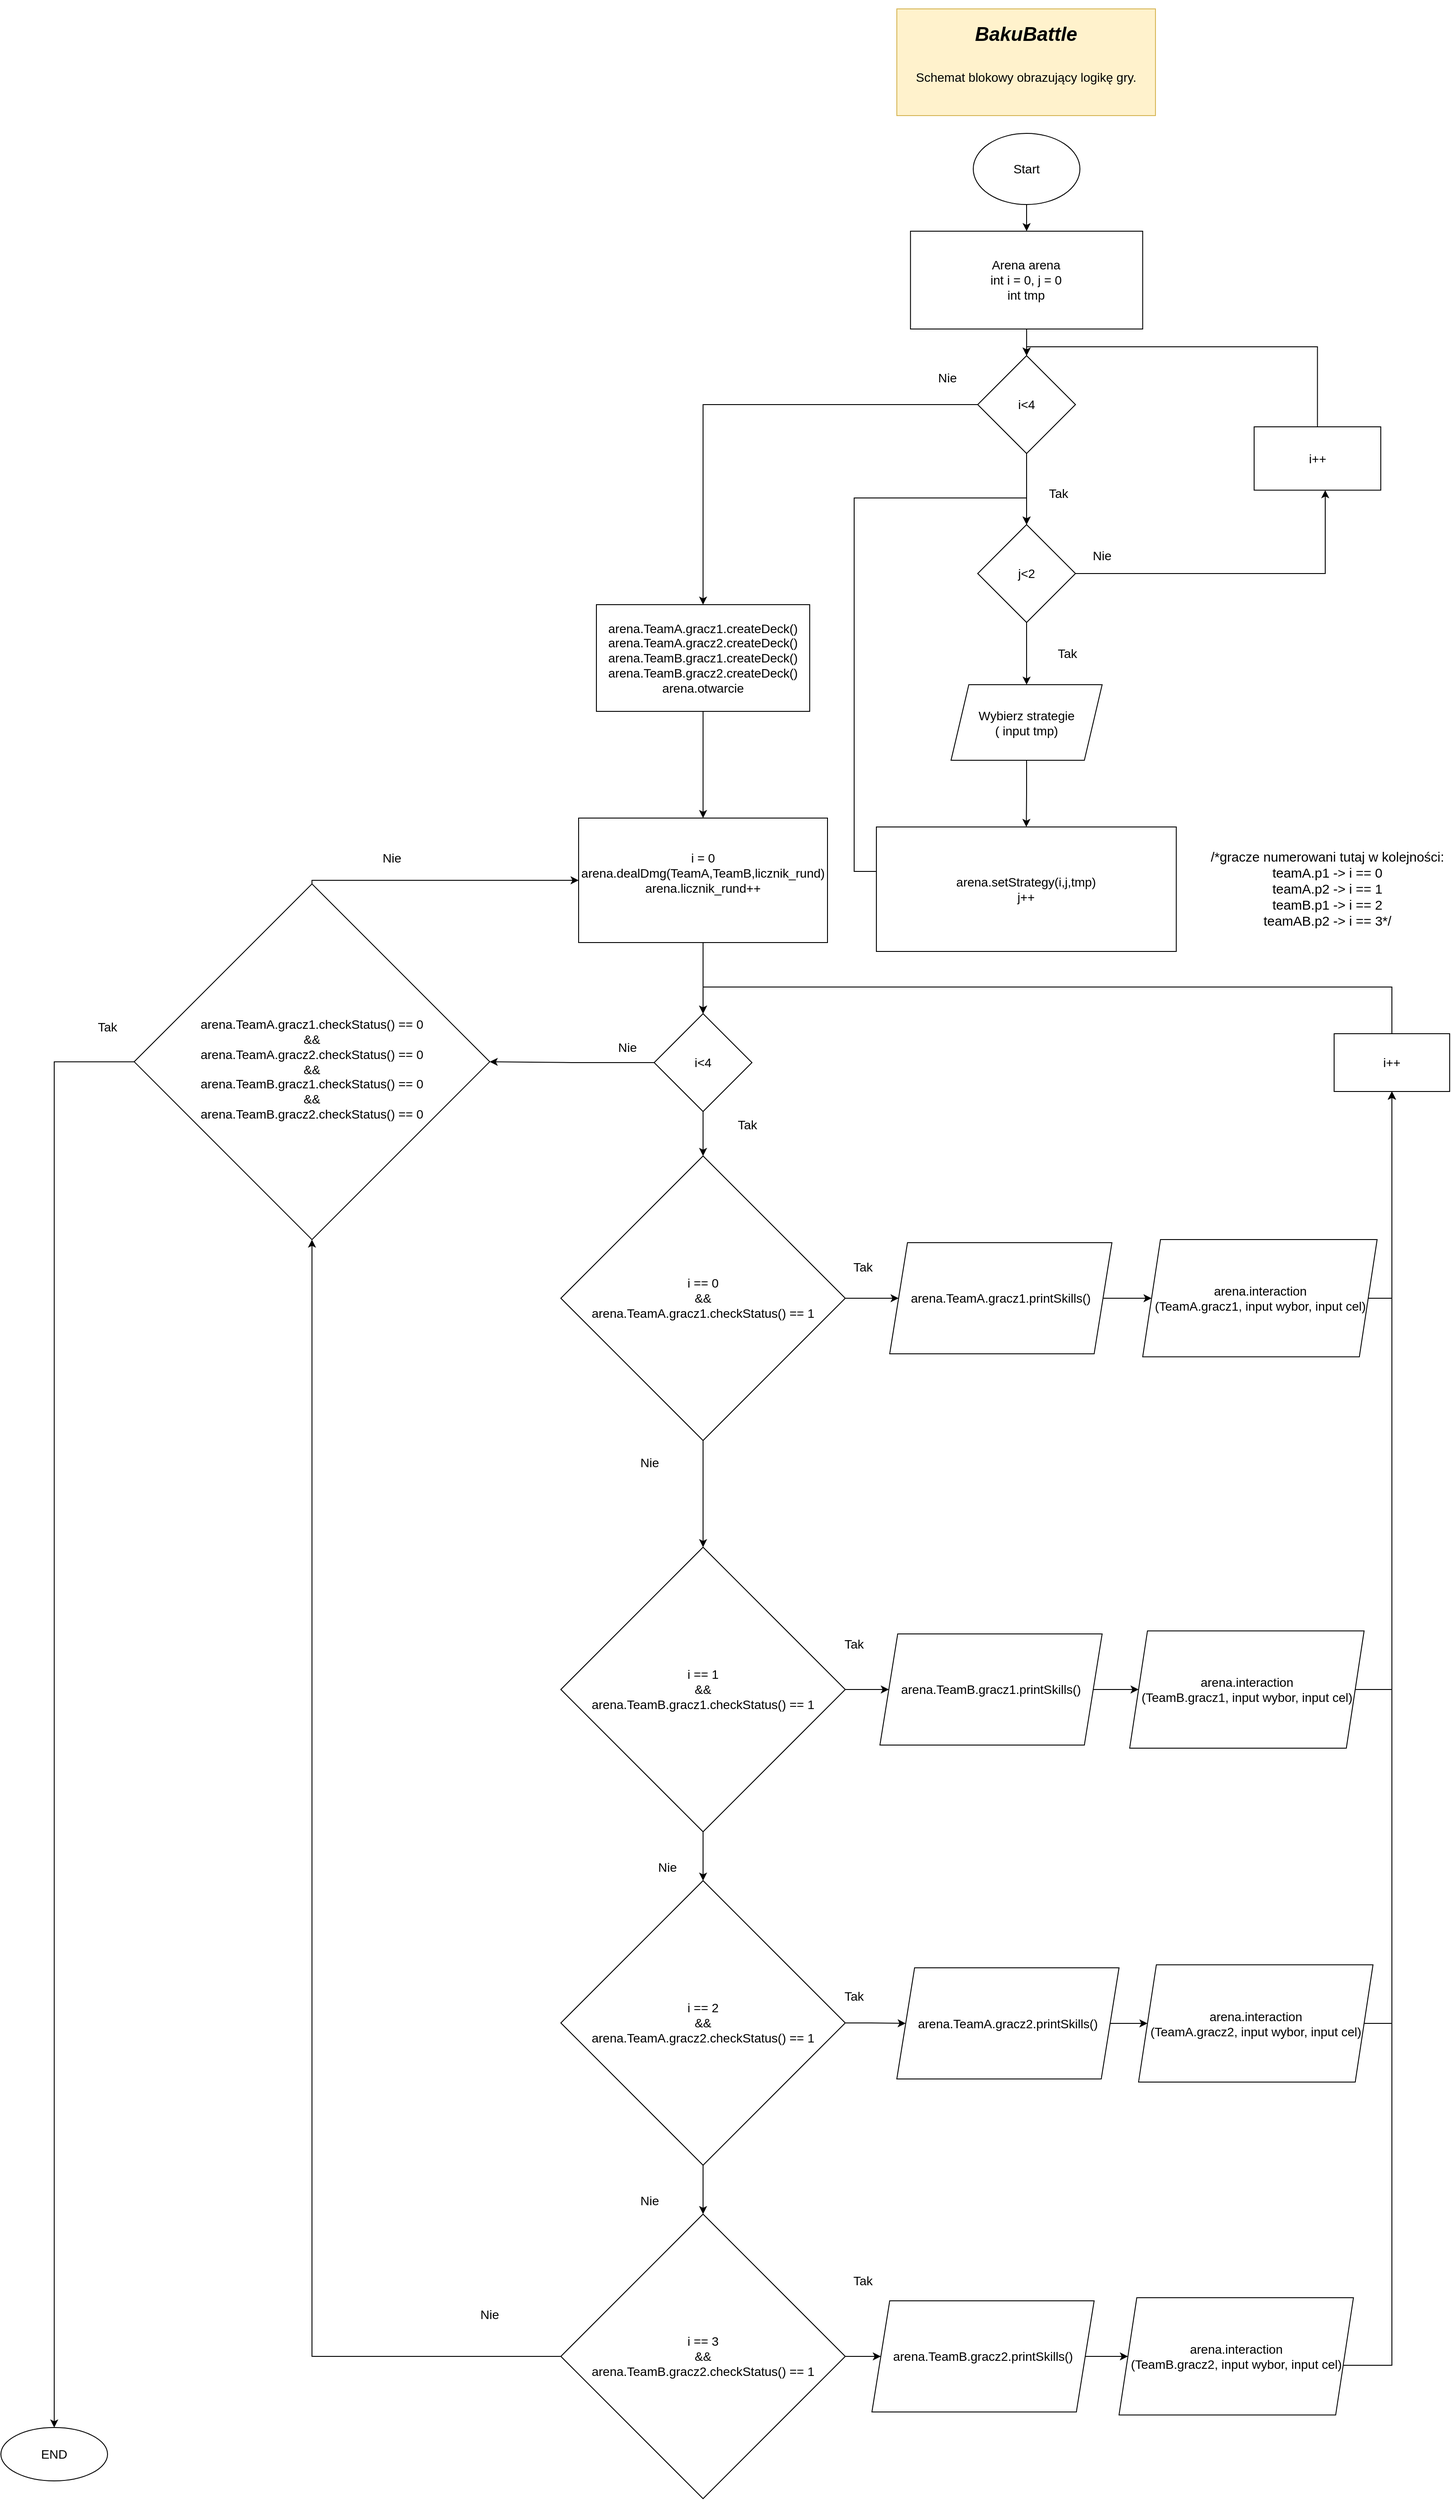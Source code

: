 <mxfile version="18.0.2" type="device"><diagram id="0QiveO55GfnsLd9dY5ch" name="Page-1"><mxGraphModel dx="3671" dy="1474" grid="1" gridSize="10" guides="1" tooltips="1" connect="1" arrows="1" fold="1" page="1" pageScale="1" pageWidth="827" pageHeight="1169" math="0" shadow="0"><root><mxCell id="0"/><mxCell id="1" parent="0"/><mxCell id="ir9lhceWP0cta_KCnr7L-1" value="&lt;br&gt;&lt;div&gt;&lt;i&gt;BakuBattle&lt;/i&gt;&lt;/div&gt;&lt;div&gt;&lt;br&gt;&lt;/div&gt;&lt;div style=&quot;font-size: 14px&quot; align=&quot;left&quot;&gt;&lt;span style=&quot;font-weight: normal&quot;&gt;Schemat blokowy obrazujący logikę gry.&lt;/span&gt;&lt;br&gt;&lt;/div&gt;" style="text;html=1;strokeColor=#d6b656;fillColor=#fff2cc;spacing=5;spacingTop=-20;whiteSpace=wrap;overflow=hidden;rounded=0;fontFamily=Helvetica;align=center;fontStyle=1;fontSize=22;" parent="1" vertex="1"><mxGeometry x="268" y="10" width="291" height="120" as="geometry"/></mxCell><mxCell id="ir9lhceWP0cta_KCnr7L-17" style="edgeStyle=orthogonalEdgeStyle;rounded=0;orthogonalLoop=1;jettySize=auto;html=1;fontFamily=Helvetica;fontSize=14;" parent="1" source="ir9lhceWP0cta_KCnr7L-2" target="ir9lhceWP0cta_KCnr7L-7" edge="1"><mxGeometry relative="1" as="geometry"/></mxCell><mxCell id="ir9lhceWP0cta_KCnr7L-2" value="&lt;div&gt;Arena arena&lt;/div&gt;&lt;div&gt;int i = 0, j = 0&lt;br&gt;&lt;/div&gt;&lt;div&gt;int tmp&lt;br&gt;&lt;/div&gt;" style="rounded=0;whiteSpace=wrap;html=1;fontFamily=Helvetica;fontSize=14;" parent="1" vertex="1"><mxGeometry x="283.38" y="260" width="261.25" height="110" as="geometry"/></mxCell><mxCell id="ir9lhceWP0cta_KCnr7L-4" style="edgeStyle=orthogonalEdgeStyle;rounded=0;orthogonalLoop=1;jettySize=auto;html=1;fontFamily=Helvetica;fontSize=14;" parent="1" source="ir9lhceWP0cta_KCnr7L-3" target="ir9lhceWP0cta_KCnr7L-2" edge="1"><mxGeometry relative="1" as="geometry"/></mxCell><mxCell id="ir9lhceWP0cta_KCnr7L-3" value="Start" style="ellipse;whiteSpace=wrap;html=1;fontFamily=Helvetica;fontSize=14;" parent="1" vertex="1"><mxGeometry x="354" y="150" width="120" height="80" as="geometry"/></mxCell><mxCell id="h6sAbcZNHUzq526bKdLD-6" value="" style="edgeStyle=orthogonalEdgeStyle;rounded=0;orthogonalLoop=1;jettySize=auto;html=1;" parent="1" source="ir9lhceWP0cta_KCnr7L-5" target="h6sAbcZNHUzq526bKdLD-5" edge="1"><mxGeometry relative="1" as="geometry"/></mxCell><mxCell id="ir9lhceWP0cta_KCnr7L-5" value="&lt;div&gt;Wybierz strategie&lt;br&gt;&lt;/div&gt;&lt;div&gt;( input tmp)&lt;br&gt;&lt;/div&gt;" style="shape=parallelogram;perimeter=parallelogramPerimeter;whiteSpace=wrap;html=1;fixedSize=1;fontFamily=Helvetica;fontSize=14;" parent="1" vertex="1"><mxGeometry x="329" y="770" width="170" height="85" as="geometry"/></mxCell><mxCell id="ir9lhceWP0cta_KCnr7L-20" style="edgeStyle=orthogonalEdgeStyle;rounded=0;orthogonalLoop=1;jettySize=auto;html=1;fontFamily=Helvetica;fontSize=14;" parent="1" source="ir9lhceWP0cta_KCnr7L-7" target="ir9lhceWP0cta_KCnr7L-19" edge="1"><mxGeometry relative="1" as="geometry"/></mxCell><mxCell id="h6sAbcZNHUzq526bKdLD-2" value="" style="edgeStyle=orthogonalEdgeStyle;rounded=0;orthogonalLoop=1;jettySize=auto;html=1;" parent="1" source="ir9lhceWP0cta_KCnr7L-7" target="h6sAbcZNHUzq526bKdLD-1" edge="1"><mxGeometry relative="1" as="geometry"/></mxCell><mxCell id="ir9lhceWP0cta_KCnr7L-7" value="i&amp;lt;4" style="rhombus;whiteSpace=wrap;html=1;fontFamily=Helvetica;fontSize=14;" parent="1" vertex="1"><mxGeometry x="359" y="400" width="110" height="110" as="geometry"/></mxCell><mxCell id="h6sAbcZNHUzq526bKdLD-11" style="edgeStyle=orthogonalEdgeStyle;rounded=0;orthogonalLoop=1;jettySize=auto;html=1;" parent="1" source="ir9lhceWP0cta_KCnr7L-9" target="ir9lhceWP0cta_KCnr7L-7" edge="1"><mxGeometry relative="1" as="geometry"><Array as="points"><mxPoint x="741" y="390"/><mxPoint x="414" y="390"/></Array></mxGeometry></mxCell><mxCell id="ir9lhceWP0cta_KCnr7L-9" value="i++" style="whiteSpace=wrap;html=1;fontSize=14;" parent="1" vertex="1"><mxGeometry x="670" y="480" width="142.5" height="71.25" as="geometry"/></mxCell><mxCell id="ir9lhceWP0cta_KCnr7L-11" value="Tak" style="text;html=1;strokeColor=none;fillColor=none;align=center;verticalAlign=middle;whiteSpace=wrap;rounded=0;fontFamily=Helvetica;fontSize=14;" parent="1" vertex="1"><mxGeometry x="420" y="540" width="60" height="30" as="geometry"/></mxCell><mxCell id="h6sAbcZNHUzq526bKdLD-25" style="edgeStyle=orthogonalEdgeStyle;rounded=0;orthogonalLoop=1;jettySize=auto;html=1;fontSize=14;" parent="1" source="ir9lhceWP0cta_KCnr7L-19" target="h6sAbcZNHUzq526bKdLD-24" edge="1"><mxGeometry relative="1" as="geometry"/></mxCell><mxCell id="ir9lhceWP0cta_KCnr7L-19" value="arena.TeamA.gracz1.createDeck()&lt;div&gt;arena.TeamA.gracz2.createDeck()&lt;/div&gt;&lt;div&gt;arena.TeamB.gracz1.createDeck()&lt;/div&gt;&lt;div&gt;arena.TeamB.gracz2.createDeck()&lt;/div&gt;&lt;div&gt;arena.otwarcie&lt;br&gt;&lt;/div&gt;" style="rounded=0;whiteSpace=wrap;html=1;fontFamily=Helvetica;fontSize=14;" parent="1" vertex="1"><mxGeometry x="-70" y="680" width="240" height="120" as="geometry"/></mxCell><mxCell id="ir9lhceWP0cta_KCnr7L-21" value="Nie" style="text;html=1;strokeColor=none;fillColor=none;align=center;verticalAlign=middle;whiteSpace=wrap;rounded=0;fontFamily=Helvetica;fontSize=14;" parent="1" vertex="1"><mxGeometry x="260" y="410" width="130" height="30" as="geometry"/></mxCell><mxCell id="h6sAbcZNHUzq526bKdLD-3" style="edgeStyle=orthogonalEdgeStyle;rounded=0;orthogonalLoop=1;jettySize=auto;html=1;" parent="1" source="h6sAbcZNHUzq526bKdLD-1" target="ir9lhceWP0cta_KCnr7L-5" edge="1"><mxGeometry relative="1" as="geometry"/></mxCell><mxCell id="h6sAbcZNHUzq526bKdLD-8" style="edgeStyle=orthogonalEdgeStyle;rounded=0;orthogonalLoop=1;jettySize=auto;html=1;" parent="1" source="h6sAbcZNHUzq526bKdLD-1" target="ir9lhceWP0cta_KCnr7L-9" edge="1"><mxGeometry relative="1" as="geometry"><Array as="points"><mxPoint x="750" y="645"/></Array></mxGeometry></mxCell><mxCell id="h6sAbcZNHUzq526bKdLD-1" value="j&amp;lt;2" style="rhombus;whiteSpace=wrap;html=1;fontFamily=Helvetica;fontSize=14;" parent="1" vertex="1"><mxGeometry x="359" y="590" width="110" height="110" as="geometry"/></mxCell><mxCell id="h6sAbcZNHUzq526bKdLD-4" value="Tak" style="text;html=1;strokeColor=none;fillColor=none;align=center;verticalAlign=middle;whiteSpace=wrap;rounded=0;fontFamily=Helvetica;fontSize=14;" parent="1" vertex="1"><mxGeometry x="430" y="720" width="60" height="30" as="geometry"/></mxCell><mxCell id="h6sAbcZNHUzq526bKdLD-7" style="edgeStyle=orthogonalEdgeStyle;rounded=0;orthogonalLoop=1;jettySize=auto;html=1;" parent="1" source="h6sAbcZNHUzq526bKdLD-5" target="h6sAbcZNHUzq526bKdLD-1" edge="1"><mxGeometry relative="1" as="geometry"><Array as="points"><mxPoint x="220" y="980"/><mxPoint x="220" y="560"/><mxPoint x="414" y="560"/></Array></mxGeometry></mxCell><mxCell id="h6sAbcZNHUzq526bKdLD-5" value="&lt;div&gt;arena.setStrategy(i,j,tmp)&lt;/div&gt;&lt;div&gt;j++&lt;br&gt;&lt;/div&gt;" style="whiteSpace=wrap;html=1;fontSize=14;" parent="1" vertex="1"><mxGeometry x="245" y="930" width="337.4" height="140" as="geometry"/></mxCell><mxCell id="h6sAbcZNHUzq526bKdLD-9" value="Nie" style="text;html=1;strokeColor=none;fillColor=none;align=center;verticalAlign=middle;whiteSpace=wrap;rounded=0;fontFamily=Helvetica;fontSize=14;" parent="1" vertex="1"><mxGeometry x="469" y="610" width="60" height="30" as="geometry"/></mxCell><mxCell id="h6sAbcZNHUzq526bKdLD-15" value="" style="edgeStyle=orthogonalEdgeStyle;rounded=0;orthogonalLoop=1;jettySize=auto;html=1;" parent="1" source="h6sAbcZNHUzq526bKdLD-12" target="h6sAbcZNHUzq526bKdLD-14" edge="1"><mxGeometry relative="1" as="geometry"/></mxCell><mxCell id="h6sAbcZNHUzq526bKdLD-88" style="edgeStyle=orthogonalEdgeStyle;rounded=0;orthogonalLoop=1;jettySize=auto;html=1;fontSize=14;" parent="1" source="h6sAbcZNHUzq526bKdLD-12" target="h6sAbcZNHUzq526bKdLD-87" edge="1"><mxGeometry relative="1" as="geometry"/></mxCell><mxCell id="h6sAbcZNHUzq526bKdLD-12" value="i&amp;lt;4" style="rhombus;whiteSpace=wrap;html=1;fontFamily=Helvetica;fontSize=14;" parent="1" vertex="1"><mxGeometry x="-5" y="1140" width="110" height="110" as="geometry"/></mxCell><mxCell id="h6sAbcZNHUzq526bKdLD-19" style="edgeStyle=orthogonalEdgeStyle;rounded=0;orthogonalLoop=1;jettySize=auto;html=1;fontSize=14;" parent="1" source="h6sAbcZNHUzq526bKdLD-14" target="h6sAbcZNHUzq526bKdLD-18" edge="1"><mxGeometry relative="1" as="geometry"><mxPoint x="180" y="1435" as="targetPoint"/></mxGeometry></mxCell><mxCell id="h6sAbcZNHUzq526bKdLD-72" style="edgeStyle=orthogonalEdgeStyle;rounded=0;orthogonalLoop=1;jettySize=auto;html=1;fontSize=14;" parent="1" source="h6sAbcZNHUzq526bKdLD-14" target="h6sAbcZNHUzq526bKdLD-71" edge="1"><mxGeometry relative="1" as="geometry"/></mxCell><mxCell id="h6sAbcZNHUzq526bKdLD-14" value="&lt;div&gt;i == 0&lt;/div&gt;&lt;div&gt;&amp;amp;&amp;amp;&lt;/div&gt;&lt;div&gt;&lt;font style=&quot;font-size: 14px;&quot;&gt;arena.TeamA.gracz1.checkStatus() == 1&lt;br&gt;&lt;/font&gt;&lt;/div&gt;" style="rhombus;whiteSpace=wrap;html=1;fontFamily=Helvetica;fontSize=14;" parent="1" vertex="1"><mxGeometry x="-110" y="1300" width="320" height="320" as="geometry"/></mxCell><mxCell id="h6sAbcZNHUzq526bKdLD-21" value="" style="edgeStyle=orthogonalEdgeStyle;rounded=0;orthogonalLoop=1;jettySize=auto;html=1;fontSize=14;" parent="1" source="h6sAbcZNHUzq526bKdLD-18" target="h6sAbcZNHUzq526bKdLD-20" edge="1"><mxGeometry relative="1" as="geometry"/></mxCell><mxCell id="h6sAbcZNHUzq526bKdLD-18" value="&lt;font style=&quot;font-size: 14px;&quot;&gt;arena.TeamA.gracz1.printSkills()&lt;/font&gt;" style="shape=parallelogram;perimeter=parallelogramPerimeter;whiteSpace=wrap;html=1;fixedSize=1;" parent="1" vertex="1"><mxGeometry x="260" y="1397.5" width="250" height="125" as="geometry"/></mxCell><mxCell id="h6sAbcZNHUzq526bKdLD-23" value="" style="edgeStyle=orthogonalEdgeStyle;rounded=0;orthogonalLoop=1;jettySize=auto;html=1;fontSize=14;" parent="1" source="h6sAbcZNHUzq526bKdLD-20" target="h6sAbcZNHUzq526bKdLD-22" edge="1"><mxGeometry relative="1" as="geometry"><Array as="points"><mxPoint x="825" y="1460"/></Array></mxGeometry></mxCell><mxCell id="h6sAbcZNHUzq526bKdLD-20" value="&lt;div&gt;&lt;font style=&quot;font-size: 14px;&quot;&gt;arena.interaction&lt;/font&gt;&lt;/div&gt;&lt;div&gt;&lt;font style=&quot;font-size: 14px;&quot;&gt;(TeamA.gracz1, input wybor, input cel)&lt;/font&gt;&lt;/div&gt;" style="shape=parallelogram;perimeter=parallelogramPerimeter;whiteSpace=wrap;html=1;fixedSize=1;" parent="1" vertex="1"><mxGeometry x="544.63" y="1394.06" width="263.74" height="131.87" as="geometry"/></mxCell><mxCell id="h6sAbcZNHUzq526bKdLD-27" style="edgeStyle=orthogonalEdgeStyle;rounded=0;orthogonalLoop=1;jettySize=auto;html=1;fontSize=14;" parent="1" source="h6sAbcZNHUzq526bKdLD-22" target="h6sAbcZNHUzq526bKdLD-12" edge="1"><mxGeometry relative="1" as="geometry"><Array as="points"><mxPoint x="825" y="1110"/><mxPoint x="50" y="1110"/></Array></mxGeometry></mxCell><mxCell id="h6sAbcZNHUzq526bKdLD-22" value="i++" style="rounded=0;whiteSpace=wrap;html=1;fontSize=14;" parent="1" vertex="1"><mxGeometry x="760" y="1162.5" width="130" height="65" as="geometry"/></mxCell><mxCell id="h6sAbcZNHUzq526bKdLD-26" style="edgeStyle=orthogonalEdgeStyle;rounded=0;orthogonalLoop=1;jettySize=auto;html=1;fontSize=14;" parent="1" source="h6sAbcZNHUzq526bKdLD-24" target="h6sAbcZNHUzq526bKdLD-12" edge="1"><mxGeometry relative="1" as="geometry"/></mxCell><mxCell id="h6sAbcZNHUzq526bKdLD-24" value="&#xA;&lt;div&gt;i = 0&lt;/div&gt;&lt;div&gt;arena.dealDmg(TeamA,TeamB,licznik_rund)&lt;/div&gt;&lt;div&gt;arena.licznik_rund++&lt;/div&gt;&#xA;&#xA;" style="rounded=0;whiteSpace=wrap;html=1;fontSize=14;" parent="1" vertex="1"><mxGeometry x="-90" y="920" width="280" height="140" as="geometry"/></mxCell><mxCell id="h6sAbcZNHUzq526bKdLD-43" style="edgeStyle=orthogonalEdgeStyle;rounded=0;orthogonalLoop=1;jettySize=auto;html=1;fontSize=14;" parent="1" source="h6sAbcZNHUzq526bKdLD-32" target="h6sAbcZNHUzq526bKdLD-42" edge="1"><mxGeometry relative="1" as="geometry"/></mxCell><mxCell id="h6sAbcZNHUzq526bKdLD-32" value="&lt;font style=&quot;font-size: 14px;&quot;&gt;arena.TeamB.gracz1.printSkills()&lt;/font&gt;" style="shape=parallelogram;perimeter=parallelogramPerimeter;whiteSpace=wrap;html=1;fixedSize=1;" parent="1" vertex="1"><mxGeometry x="249" y="1837.5" width="250" height="125" as="geometry"/></mxCell><mxCell id="h6sAbcZNHUzq526bKdLD-46" style="edgeStyle=orthogonalEdgeStyle;rounded=0;orthogonalLoop=1;jettySize=auto;html=1;fontSize=14;" parent="1" source="h6sAbcZNHUzq526bKdLD-38" target="h6sAbcZNHUzq526bKdLD-45" edge="1"><mxGeometry relative="1" as="geometry"/></mxCell><mxCell id="h6sAbcZNHUzq526bKdLD-38" value="&lt;font style=&quot;font-size: 14px;&quot;&gt;arena.TeamA.gracz2.printSkills()&lt;/font&gt;" style="shape=parallelogram;perimeter=parallelogramPerimeter;whiteSpace=wrap;html=1;fixedSize=1;" parent="1" vertex="1"><mxGeometry x="268" y="2213" width="250" height="125" as="geometry"/></mxCell><mxCell id="h6sAbcZNHUzq526bKdLD-44" style="edgeStyle=orthogonalEdgeStyle;rounded=0;orthogonalLoop=1;jettySize=auto;html=1;fontSize=14;" parent="1" source="h6sAbcZNHUzq526bKdLD-42" target="h6sAbcZNHUzq526bKdLD-22" edge="1"><mxGeometry relative="1" as="geometry"><Array as="points"><mxPoint x="825" y="1900"/></Array></mxGeometry></mxCell><mxCell id="h6sAbcZNHUzq526bKdLD-42" value="&lt;div&gt;&lt;font style=&quot;font-size: 14px;&quot;&gt;arena.interaction&lt;/font&gt;&lt;/div&gt;&lt;div&gt;&lt;font style=&quot;font-size: 14px;&quot;&gt;(TeamB.gracz1, input wybor, input cel)&lt;/font&gt;&lt;/div&gt;" style="shape=parallelogram;perimeter=parallelogramPerimeter;whiteSpace=wrap;html=1;fixedSize=1;" parent="1" vertex="1"><mxGeometry x="530" y="1834.07" width="263.74" height="131.87" as="geometry"/></mxCell><mxCell id="h6sAbcZNHUzq526bKdLD-47" style="edgeStyle=orthogonalEdgeStyle;rounded=0;orthogonalLoop=1;jettySize=auto;html=1;fontSize=14;" parent="1" source="h6sAbcZNHUzq526bKdLD-45" target="h6sAbcZNHUzq526bKdLD-22" edge="1"><mxGeometry relative="1" as="geometry"><Array as="points"><mxPoint x="825" y="2276"/></Array></mxGeometry></mxCell><mxCell id="h6sAbcZNHUzq526bKdLD-45" value="&lt;div&gt;&lt;font style=&quot;font-size: 14px;&quot;&gt;arena.interaction&lt;/font&gt;&lt;/div&gt;&lt;div&gt;&lt;font style=&quot;font-size: 14px;&quot;&gt;(TeamA.gracz2, input wybor, input cel)&lt;/font&gt;&lt;/div&gt;" style="shape=parallelogram;perimeter=parallelogramPerimeter;whiteSpace=wrap;html=1;fixedSize=1;" parent="1" vertex="1"><mxGeometry x="540" y="2209.57" width="263.74" height="131.87" as="geometry"/></mxCell><mxCell id="h6sAbcZNHUzq526bKdLD-53" style="edgeStyle=orthogonalEdgeStyle;rounded=0;orthogonalLoop=1;jettySize=auto;html=1;fontSize=14;" parent="1" source="h6sAbcZNHUzq526bKdLD-50" target="h6sAbcZNHUzq526bKdLD-51" edge="1"><mxGeometry relative="1" as="geometry"/></mxCell><mxCell id="h6sAbcZNHUzq526bKdLD-50" value="&lt;font style=&quot;font-size: 14px;&quot;&gt;arena.TeamB.gracz2.printSkills()&lt;/font&gt;" style="shape=parallelogram;perimeter=parallelogramPerimeter;whiteSpace=wrap;html=1;fixedSize=1;" parent="1" vertex="1"><mxGeometry x="240" y="2587.5" width="250" height="125" as="geometry"/></mxCell><mxCell id="h6sAbcZNHUzq526bKdLD-59" style="edgeStyle=orthogonalEdgeStyle;rounded=0;orthogonalLoop=1;jettySize=auto;html=1;fontSize=14;" parent="1" source="h6sAbcZNHUzq526bKdLD-51" target="h6sAbcZNHUzq526bKdLD-22" edge="1"><mxGeometry relative="1" as="geometry"><Array as="points"><mxPoint x="825" y="2660"/></Array></mxGeometry></mxCell><mxCell id="h6sAbcZNHUzq526bKdLD-51" value="&lt;div&gt;&lt;font style=&quot;font-size: 14px;&quot;&gt;arena.interaction&lt;/font&gt;&lt;/div&gt;&lt;div&gt;&lt;font style=&quot;font-size: 14px;&quot;&gt;(TeamB.gracz2, input wybor, input cel)&lt;/font&gt;&lt;/div&gt;" style="shape=parallelogram;perimeter=parallelogramPerimeter;whiteSpace=wrap;html=1;fixedSize=1;" parent="1" vertex="1"><mxGeometry x="518" y="2584.06" width="263.74" height="131.87" as="geometry"/></mxCell><mxCell id="h6sAbcZNHUzq526bKdLD-57" value="Tak" style="text;html=1;strokeColor=none;fillColor=none;align=center;verticalAlign=middle;whiteSpace=wrap;rounded=0;fontFamily=Helvetica;fontSize=14;" parent="1" vertex="1"><mxGeometry x="70" y="1250" width="60" height="30" as="geometry"/></mxCell><mxCell id="h6sAbcZNHUzq526bKdLD-58" value="Tak" style="text;html=1;strokeColor=none;fillColor=none;align=center;verticalAlign=middle;whiteSpace=wrap;rounded=0;fontFamily=Helvetica;fontSize=14;" parent="1" vertex="1"><mxGeometry x="200" y="1410" width="60" height="30" as="geometry"/></mxCell><mxCell id="h6sAbcZNHUzq526bKdLD-60" value="Tak" style="text;html=1;strokeColor=none;fillColor=none;align=center;verticalAlign=middle;whiteSpace=wrap;rounded=0;fontFamily=Helvetica;fontSize=14;" parent="1" vertex="1"><mxGeometry x="190" y="1834.07" width="60" height="30" as="geometry"/></mxCell><mxCell id="h6sAbcZNHUzq526bKdLD-61" value="Tak" style="text;html=1;strokeColor=none;fillColor=none;align=center;verticalAlign=middle;whiteSpace=wrap;rounded=0;fontFamily=Helvetica;fontSize=14;" parent="1" vertex="1"><mxGeometry x="100" y="1950" width="60" height="30" as="geometry"/></mxCell><mxCell id="h6sAbcZNHUzq526bKdLD-64" value="Nie" style="text;html=1;strokeColor=none;fillColor=none;align=center;verticalAlign=middle;whiteSpace=wrap;rounded=0;fontFamily=Helvetica;fontSize=14;" parent="1" vertex="1"><mxGeometry x="-65" y="1162.5" width="60" height="30" as="geometry"/></mxCell><mxCell id="h6sAbcZNHUzq526bKdLD-65" value="Tak" style="text;html=1;strokeColor=none;fillColor=none;align=center;verticalAlign=middle;whiteSpace=wrap;rounded=0;fontFamily=Helvetica;fontSize=14;" parent="1" vertex="1"><mxGeometry x="190" y="2230" width="60" height="30" as="geometry"/></mxCell><mxCell id="h6sAbcZNHUzq526bKdLD-67" value="Nie" style="text;html=1;strokeColor=none;fillColor=none;align=center;verticalAlign=middle;whiteSpace=wrap;rounded=0;fontFamily=Helvetica;fontSize=14;" parent="1" vertex="1"><mxGeometry x="-220" y="2587.5" width="60" height="30" as="geometry"/></mxCell><mxCell id="h6sAbcZNHUzq526bKdLD-68" value="Nie" style="text;html=1;strokeColor=none;fillColor=none;align=center;verticalAlign=middle;whiteSpace=wrap;rounded=0;fontFamily=Helvetica;fontSize=14;" parent="1" vertex="1"><mxGeometry x="-330" y="950" width="60" height="30" as="geometry"/></mxCell><mxCell id="h6sAbcZNHUzq526bKdLD-69" value="Nie" style="text;html=1;strokeColor=none;fillColor=none;align=center;verticalAlign=middle;whiteSpace=wrap;rounded=0;fontFamily=Helvetica;fontSize=14;" parent="1" vertex="1"><mxGeometry x="-20" y="2085" width="60" height="30" as="geometry"/></mxCell><mxCell id="h6sAbcZNHUzq526bKdLD-70" value="Nie" style="text;html=1;strokeColor=none;fillColor=none;align=center;verticalAlign=middle;whiteSpace=wrap;rounded=0;fontFamily=Helvetica;fontSize=14;" parent="1" vertex="1"><mxGeometry x="-40" y="1630" width="60" height="30" as="geometry"/></mxCell><mxCell id="h6sAbcZNHUzq526bKdLD-73" style="edgeStyle=orthogonalEdgeStyle;rounded=0;orthogonalLoop=1;jettySize=auto;html=1;fontSize=14;" parent="1" source="h6sAbcZNHUzq526bKdLD-71" target="h6sAbcZNHUzq526bKdLD-32" edge="1"><mxGeometry relative="1" as="geometry"/></mxCell><mxCell id="h6sAbcZNHUzq526bKdLD-76" style="edgeStyle=orthogonalEdgeStyle;rounded=0;orthogonalLoop=1;jettySize=auto;html=1;fontSize=14;" parent="1" source="h6sAbcZNHUzq526bKdLD-71" target="h6sAbcZNHUzq526bKdLD-75" edge="1"><mxGeometry relative="1" as="geometry"/></mxCell><mxCell id="h6sAbcZNHUzq526bKdLD-71" value="&lt;div&gt;i == 1&lt;br&gt;&lt;/div&gt;&lt;div&gt;&amp;amp;&amp;amp;&lt;/div&gt;&lt;div&gt;&lt;font style=&quot;font-size: 14px;&quot;&gt;arena.TeamB.gracz1.checkStatus() == 1&lt;br&gt;&lt;/font&gt;&lt;/div&gt;" style="rhombus;whiteSpace=wrap;html=1;fontFamily=Helvetica;fontSize=14;" parent="1" vertex="1"><mxGeometry x="-110" y="1740" width="320" height="320" as="geometry"/></mxCell><mxCell id="h6sAbcZNHUzq526bKdLD-77" style="edgeStyle=orthogonalEdgeStyle;rounded=0;orthogonalLoop=1;jettySize=auto;html=1;fontSize=14;" parent="1" source="h6sAbcZNHUzq526bKdLD-75" target="h6sAbcZNHUzq526bKdLD-38" edge="1"><mxGeometry relative="1" as="geometry"/></mxCell><mxCell id="h6sAbcZNHUzq526bKdLD-79" style="edgeStyle=orthogonalEdgeStyle;rounded=0;orthogonalLoop=1;jettySize=auto;html=1;fontSize=14;" parent="1" source="h6sAbcZNHUzq526bKdLD-75" target="h6sAbcZNHUzq526bKdLD-78" edge="1"><mxGeometry relative="1" as="geometry"/></mxCell><mxCell id="h6sAbcZNHUzq526bKdLD-75" value="&lt;div&gt;i == 2&lt;br&gt;&lt;/div&gt;&lt;div&gt;&amp;amp;&amp;amp;&lt;/div&gt;&lt;div&gt;&lt;font style=&quot;font-size: 14px;&quot;&gt;arena.TeamA.gracz2.checkStatus() == 1&lt;br&gt;&lt;/font&gt;&lt;/div&gt;" style="rhombus;whiteSpace=wrap;html=1;fontFamily=Helvetica;fontSize=14;" parent="1" vertex="1"><mxGeometry x="-110" y="2115" width="320" height="320" as="geometry"/></mxCell><mxCell id="h6sAbcZNHUzq526bKdLD-83" style="edgeStyle=orthogonalEdgeStyle;rounded=0;orthogonalLoop=1;jettySize=auto;html=1;fontSize=14;" parent="1" source="h6sAbcZNHUzq526bKdLD-78" target="h6sAbcZNHUzq526bKdLD-50" edge="1"><mxGeometry relative="1" as="geometry"/></mxCell><mxCell id="h6sAbcZNHUzq526bKdLD-89" style="edgeStyle=orthogonalEdgeStyle;rounded=0;orthogonalLoop=1;jettySize=auto;html=1;fontSize=14;" parent="1" source="h6sAbcZNHUzq526bKdLD-78" target="h6sAbcZNHUzq526bKdLD-87" edge="1"><mxGeometry relative="1" as="geometry"/></mxCell><mxCell id="h6sAbcZNHUzq526bKdLD-78" value="&lt;div&gt;i == 3&lt;br&gt;&lt;/div&gt;&lt;div&gt;&amp;amp;&amp;amp;&lt;/div&gt;&lt;div&gt;&lt;font style=&quot;font-size: 14px;&quot;&gt;arena.TeamB.gracz2.checkStatus() == 1&lt;br&gt;&lt;/font&gt;&lt;/div&gt;" style="rhombus;whiteSpace=wrap;html=1;fontFamily=Helvetica;fontSize=14;" parent="1" vertex="1"><mxGeometry x="-110" y="2490" width="320" height="320" as="geometry"/></mxCell><mxCell id="h6sAbcZNHUzq526bKdLD-80" value="Nie" style="text;html=1;strokeColor=none;fillColor=none;align=center;verticalAlign=middle;whiteSpace=wrap;rounded=0;fontFamily=Helvetica;fontSize=14;" parent="1" vertex="1"><mxGeometry x="-40" y="2460" width="60" height="30" as="geometry"/></mxCell><mxCell id="h6sAbcZNHUzq526bKdLD-82" value="Tak" style="text;html=1;strokeColor=none;fillColor=none;align=center;verticalAlign=middle;whiteSpace=wrap;rounded=0;fontFamily=Helvetica;fontSize=14;" parent="1" vertex="1"><mxGeometry x="200" y="2550" width="60" height="30" as="geometry"/></mxCell><mxCell id="h6sAbcZNHUzq526bKdLD-90" style="edgeStyle=orthogonalEdgeStyle;rounded=0;orthogonalLoop=1;jettySize=auto;html=1;fontSize=14;" parent="1" source="h6sAbcZNHUzq526bKdLD-87" target="h6sAbcZNHUzq526bKdLD-24" edge="1"><mxGeometry relative="1" as="geometry"><Array as="points"><mxPoint x="-390" y="990"/></Array></mxGeometry></mxCell><mxCell id="h6sAbcZNHUzq526bKdLD-92" value="" style="edgeStyle=orthogonalEdgeStyle;rounded=0;orthogonalLoop=1;jettySize=auto;html=1;fontSize=14;" parent="1" source="h6sAbcZNHUzq526bKdLD-87" target="h6sAbcZNHUzq526bKdLD-91" edge="1"><mxGeometry relative="1" as="geometry"/></mxCell><mxCell id="h6sAbcZNHUzq526bKdLD-87" value="&lt;br&gt;&lt;div&gt;&lt;font style=&quot;font-size: 14px;&quot;&gt;arena.TeamA.gracz1.checkStatus() == 0&lt;/font&gt;&lt;/div&gt;&lt;div&gt;&lt;font style=&quot;font-size: 14px;&quot;&gt;&amp;amp;&amp;amp;&lt;br&gt;&lt;/font&gt;&lt;/div&gt;&lt;div&gt;&lt;font style=&quot;font-size: 14px;&quot;&gt;arena.TeamA.gracz2.checkStatus() == 0&lt;/font&gt;&lt;/div&gt;&lt;div&gt;&lt;font style=&quot;font-size: 14px;&quot;&gt;&amp;amp;&amp;amp;&lt;br&gt;&lt;/font&gt;&lt;/div&gt;&lt;div&gt;&lt;div&gt;&lt;font style=&quot;font-size: 14px;&quot;&gt;arena.TeamB.gracz1.checkStatus() == 0&lt;/font&gt;&lt;/div&gt;&lt;div&gt;&lt;font style=&quot;font-size: 14px;&quot;&gt;&amp;amp;&amp;amp;&lt;br&gt;&lt;/font&gt;&lt;/div&gt;&lt;div&gt;&lt;font style=&quot;font-size: 14px;&quot;&gt;arena.TeamB.gracz2.checkStatus() == 0&lt;/font&gt;&lt;/div&gt;&lt;/div&gt;" style="rhombus;whiteSpace=wrap;html=1;fontSize=14;" parent="1" vertex="1"><mxGeometry x="-590" y="994.06" width="400" height="400" as="geometry"/></mxCell><mxCell id="h6sAbcZNHUzq526bKdLD-91" value="END" style="ellipse;whiteSpace=wrap;html=1;fontSize=14;" parent="1" vertex="1"><mxGeometry x="-740" y="2730" width="120" height="60" as="geometry"/></mxCell><mxCell id="h6sAbcZNHUzq526bKdLD-93" value="Tak" style="text;html=1;strokeColor=none;fillColor=none;align=center;verticalAlign=middle;whiteSpace=wrap;rounded=0;fontFamily=Helvetica;fontSize=14;" parent="1" vertex="1"><mxGeometry x="-650" y="1140" width="60" height="30" as="geometry"/></mxCell><mxCell id="dB-fAe8-v_hr-uAyPh8u-1" value="&lt;div style=&quot;font-size: 15px;&quot;&gt;/*gracze numerowani tutaj w kolejności:&lt;/div&gt;&lt;div style=&quot;font-size: 15px;&quot;&gt;teamA.p1 -&amp;gt; i == 0&lt;/div&gt;&lt;div style=&quot;font-size: 15px;&quot;&gt;teamA.p2 -&amp;gt; i == 1&lt;/div&gt;&lt;div style=&quot;font-size: 15px;&quot;&gt;&lt;div style=&quot;font-size: 15px;&quot;&gt;teamB.p1 -&amp;gt; i == 2&lt;br style=&quot;font-size: 15px;&quot;&gt;&lt;/div&gt;teamAB.p2 -&amp;gt; i == 3*/&lt;br style=&quot;font-size: 15px;&quot;&gt;&lt;/div&gt;" style="text;html=1;strokeColor=none;fillColor=none;align=center;verticalAlign=middle;whiteSpace=wrap;rounded=0;fontSize=15;" vertex="1" parent="1"><mxGeometry x="615" y="930" width="275" height="137.5" as="geometry"/></mxCell></root></mxGraphModel></diagram></mxfile>